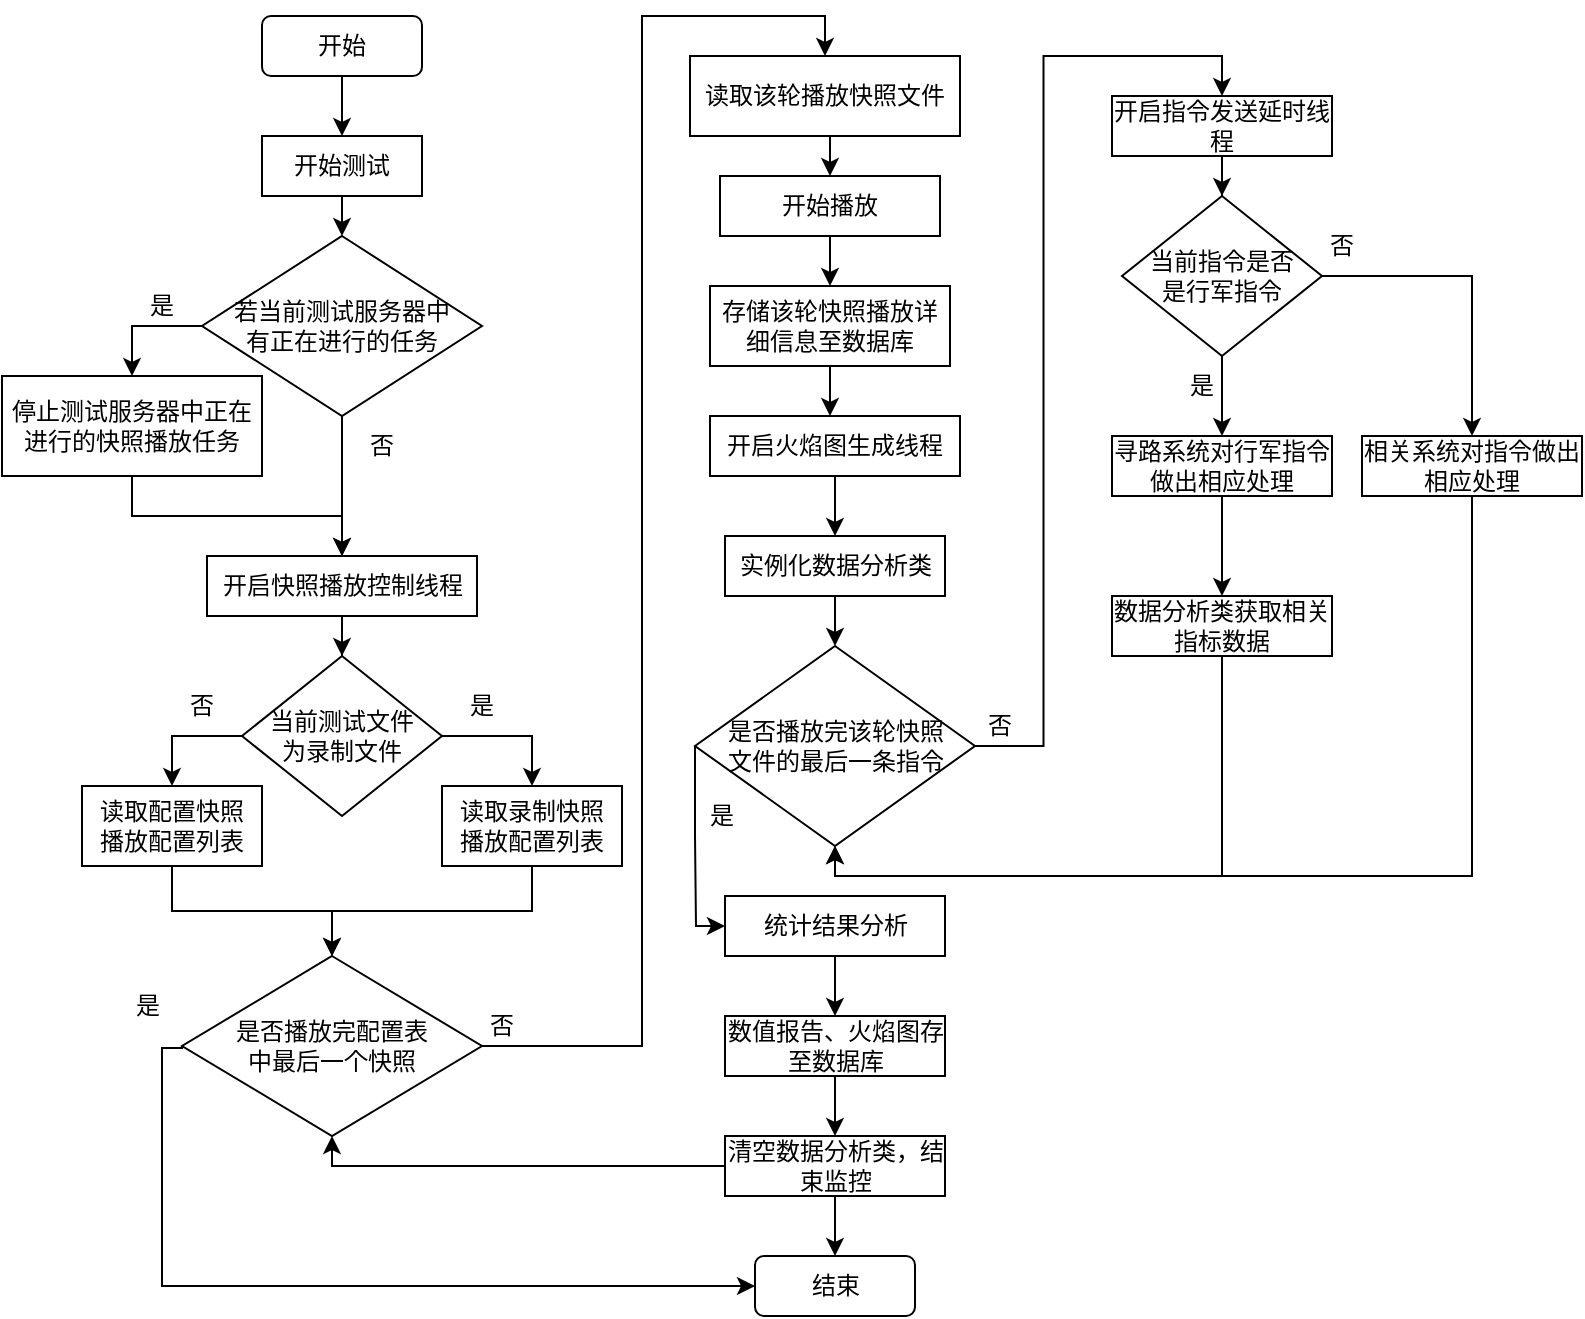 <mxfile version="20.8.20" type="github">
  <diagram name="第 1 页" id="VOTizrcGuPGLZHzvORkb">
    <mxGraphModel dx="989" dy="549" grid="1" gridSize="10" guides="1" tooltips="1" connect="1" arrows="1" fold="1" page="1" pageScale="1" pageWidth="827" pageHeight="1169" math="0" shadow="0">
      <root>
        <mxCell id="0" />
        <mxCell id="1" parent="0" />
        <mxCell id="c8H1QGdXv_rYbwhzCvip-1" style="edgeStyle=orthogonalEdgeStyle;rounded=0;orthogonalLoop=1;jettySize=auto;html=1;entryX=0.5;entryY=0;entryDx=0;entryDy=0;" edge="1" parent="1" source="c8H1QGdXv_rYbwhzCvip-2" target="c8H1QGdXv_rYbwhzCvip-4">
          <mxGeometry relative="1" as="geometry" />
        </mxCell>
        <mxCell id="c8H1QGdXv_rYbwhzCvip-2" value="开始" style="rounded=1;whiteSpace=wrap;html=1;fontSize=12;glass=0;strokeWidth=1;shadow=0;" vertex="1" parent="1">
          <mxGeometry x="190" y="60" width="80" height="30" as="geometry" />
        </mxCell>
        <mxCell id="c8H1QGdXv_rYbwhzCvip-3" style="edgeStyle=orthogonalEdgeStyle;rounded=0;orthogonalLoop=1;jettySize=auto;html=1;exitX=0.5;exitY=1;exitDx=0;exitDy=0;entryX=0.5;entryY=0;entryDx=0;entryDy=0;" edge="1" parent="1" source="c8H1QGdXv_rYbwhzCvip-4" target="c8H1QGdXv_rYbwhzCvip-46">
          <mxGeometry relative="1" as="geometry" />
        </mxCell>
        <mxCell id="c8H1QGdXv_rYbwhzCvip-4" value="开始测试" style="rounded=0;whiteSpace=wrap;html=1;" vertex="1" parent="1">
          <mxGeometry x="190" y="120" width="80" height="30" as="geometry" />
        </mxCell>
        <mxCell id="c8H1QGdXv_rYbwhzCvip-5" style="edgeStyle=orthogonalEdgeStyle;rounded=0;orthogonalLoop=1;jettySize=auto;html=1;exitX=0.5;exitY=1;exitDx=0;exitDy=0;" edge="1" parent="1" source="c8H1QGdXv_rYbwhzCvip-6" target="c8H1QGdXv_rYbwhzCvip-8">
          <mxGeometry relative="1" as="geometry">
            <Array as="points">
              <mxPoint x="125" y="310" />
              <mxPoint x="230" y="310" />
            </Array>
          </mxGeometry>
        </mxCell>
        <mxCell id="c8H1QGdXv_rYbwhzCvip-6" value="停止测试服务器中正在进行的快照播放任务" style="rounded=0;whiteSpace=wrap;html=1;" vertex="1" parent="1">
          <mxGeometry x="60" y="240" width="130" height="50" as="geometry" />
        </mxCell>
        <mxCell id="c8H1QGdXv_rYbwhzCvip-7" style="edgeStyle=orthogonalEdgeStyle;rounded=0;orthogonalLoop=1;jettySize=auto;html=1;entryX=0.5;entryY=0;entryDx=0;entryDy=0;" edge="1" parent="1" source="c8H1QGdXv_rYbwhzCvip-8" target="c8H1QGdXv_rYbwhzCvip-49">
          <mxGeometry relative="1" as="geometry" />
        </mxCell>
        <mxCell id="c8H1QGdXv_rYbwhzCvip-8" value="开启快照播放控制线程" style="rounded=0;whiteSpace=wrap;html=1;" vertex="1" parent="1">
          <mxGeometry x="162.5" y="330" width="135" height="30" as="geometry" />
        </mxCell>
        <mxCell id="c8H1QGdXv_rYbwhzCvip-9" style="edgeStyle=orthogonalEdgeStyle;rounded=0;orthogonalLoop=1;jettySize=auto;html=1;entryX=0.5;entryY=0;entryDx=0;entryDy=0;exitX=1;exitY=0.5;exitDx=0;exitDy=0;" edge="1" parent="1" source="c8H1QGdXv_rYbwhzCvip-10" target="c8H1QGdXv_rYbwhzCvip-14">
          <mxGeometry relative="1" as="geometry">
            <Array as="points">
              <mxPoint x="380" y="575" />
              <mxPoint x="380" y="60" />
              <mxPoint x="471" y="60" />
            </Array>
          </mxGeometry>
        </mxCell>
        <mxCell id="c8H1QGdXv_rYbwhzCvip-52" style="edgeStyle=orthogonalEdgeStyle;rounded=0;orthogonalLoop=1;jettySize=auto;html=1;exitX=0;exitY=0.5;exitDx=0;exitDy=0;entryX=0;entryY=0.5;entryDx=0;entryDy=0;" edge="1" parent="1" source="c8H1QGdXv_rYbwhzCvip-10" target="c8H1QGdXv_rYbwhzCvip-43">
          <mxGeometry relative="1" as="geometry">
            <Array as="points">
              <mxPoint x="150" y="575" />
              <mxPoint x="150" y="576" />
              <mxPoint x="140" y="576" />
              <mxPoint x="140" y="695" />
            </Array>
          </mxGeometry>
        </mxCell>
        <mxCell id="c8H1QGdXv_rYbwhzCvip-10" value="是否播放完配置表&lt;br&gt;中最后一个快照" style="rhombus;whiteSpace=wrap;html=1;" vertex="1" parent="1">
          <mxGeometry x="150" y="530" width="150" height="90" as="geometry" />
        </mxCell>
        <mxCell id="c8H1QGdXv_rYbwhzCvip-11" style="edgeStyle=orthogonalEdgeStyle;rounded=0;orthogonalLoop=1;jettySize=auto;html=1;entryX=0.5;entryY=0;entryDx=0;entryDy=0;" edge="1" parent="1" source="c8H1QGdXv_rYbwhzCvip-12" target="c8H1QGdXv_rYbwhzCvip-20">
          <mxGeometry relative="1" as="geometry" />
        </mxCell>
        <mxCell id="c8H1QGdXv_rYbwhzCvip-12" value="开始播放" style="rounded=0;whiteSpace=wrap;html=1;" vertex="1" parent="1">
          <mxGeometry x="419" y="140" width="110" height="30" as="geometry" />
        </mxCell>
        <mxCell id="c8H1QGdXv_rYbwhzCvip-13" style="edgeStyle=orthogonalEdgeStyle;rounded=0;orthogonalLoop=1;jettySize=auto;html=1;entryX=0.5;entryY=0;entryDx=0;entryDy=0;" edge="1" parent="1" source="c8H1QGdXv_rYbwhzCvip-14" target="c8H1QGdXv_rYbwhzCvip-12">
          <mxGeometry relative="1" as="geometry">
            <Array as="points">
              <mxPoint x="475" y="80" />
              <mxPoint x="475" y="80" />
            </Array>
          </mxGeometry>
        </mxCell>
        <mxCell id="c8H1QGdXv_rYbwhzCvip-14" value="读取该轮播放快照文件" style="rounded=0;whiteSpace=wrap;html=1;" vertex="1" parent="1">
          <mxGeometry x="404" y="80" width="135" height="40" as="geometry" />
        </mxCell>
        <mxCell id="c8H1QGdXv_rYbwhzCvip-15" style="edgeStyle=orthogonalEdgeStyle;rounded=0;orthogonalLoop=1;jettySize=auto;html=1;entryX=0.5;entryY=0;entryDx=0;entryDy=0;" edge="1" parent="1" source="c8H1QGdXv_rYbwhzCvip-16" target="c8H1QGdXv_rYbwhzCvip-10">
          <mxGeometry relative="1" as="geometry" />
        </mxCell>
        <mxCell id="c8H1QGdXv_rYbwhzCvip-16" value="读取配置快照&lt;br&gt;播放配置列表" style="rounded=0;whiteSpace=wrap;html=1;" vertex="1" parent="1">
          <mxGeometry x="100" y="445" width="90" height="40" as="geometry" />
        </mxCell>
        <mxCell id="c8H1QGdXv_rYbwhzCvip-17" style="edgeStyle=orthogonalEdgeStyle;rounded=0;orthogonalLoop=1;jettySize=auto;html=1;" edge="1" parent="1" source="c8H1QGdXv_rYbwhzCvip-18" target="c8H1QGdXv_rYbwhzCvip-10">
          <mxGeometry relative="1" as="geometry" />
        </mxCell>
        <mxCell id="c8H1QGdXv_rYbwhzCvip-18" value="读取录制快照&lt;br&gt;播放配置列表" style="rounded=0;whiteSpace=wrap;html=1;" vertex="1" parent="1">
          <mxGeometry x="280" y="445" width="90" height="40" as="geometry" />
        </mxCell>
        <mxCell id="c8H1QGdXv_rYbwhzCvip-19" style="edgeStyle=orthogonalEdgeStyle;rounded=0;orthogonalLoop=1;jettySize=auto;html=1;" edge="1" parent="1" source="c8H1QGdXv_rYbwhzCvip-20" target="c8H1QGdXv_rYbwhzCvip-22">
          <mxGeometry relative="1" as="geometry">
            <Array as="points">
              <mxPoint x="475" y="280" />
              <mxPoint x="475" y="280" />
            </Array>
          </mxGeometry>
        </mxCell>
        <mxCell id="c8H1QGdXv_rYbwhzCvip-20" value="存储该轮快照播放详细信息至数据库" style="rounded=0;whiteSpace=wrap;html=1;" vertex="1" parent="1">
          <mxGeometry x="414" y="195" width="120" height="40" as="geometry" />
        </mxCell>
        <mxCell id="c8H1QGdXv_rYbwhzCvip-54" style="edgeStyle=orthogonalEdgeStyle;rounded=0;orthogonalLoop=1;jettySize=auto;html=1;" edge="1" parent="1" source="c8H1QGdXv_rYbwhzCvip-22" target="c8H1QGdXv_rYbwhzCvip-29">
          <mxGeometry relative="1" as="geometry" />
        </mxCell>
        <mxCell id="c8H1QGdXv_rYbwhzCvip-22" value="开启火焰图生成线程" style="rounded=0;whiteSpace=wrap;html=1;" vertex="1" parent="1">
          <mxGeometry x="414" y="260" width="125" height="30" as="geometry" />
        </mxCell>
        <mxCell id="c8H1QGdXv_rYbwhzCvip-23" style="edgeStyle=orthogonalEdgeStyle;rounded=0;orthogonalLoop=1;jettySize=auto;html=1;entryX=0.5;entryY=0;entryDx=0;entryDy=0;exitX=1;exitY=0.5;exitDx=0;exitDy=0;" edge="1" parent="1" source="c8H1QGdXv_rYbwhzCvip-25" target="c8H1QGdXv_rYbwhzCvip-27">
          <mxGeometry relative="1" as="geometry">
            <mxPoint x="550" y="420" as="sourcePoint" />
          </mxGeometry>
        </mxCell>
        <mxCell id="c8H1QGdXv_rYbwhzCvip-24" style="edgeStyle=orthogonalEdgeStyle;rounded=0;orthogonalLoop=1;jettySize=auto;html=1;entryX=0;entryY=0.5;entryDx=0;entryDy=0;exitX=0;exitY=0.5;exitDx=0;exitDy=0;" edge="1" parent="1" source="c8H1QGdXv_rYbwhzCvip-25" target="c8H1QGdXv_rYbwhzCvip-38">
          <mxGeometry relative="1" as="geometry">
            <mxPoint x="510" y="900" as="targetPoint" />
            <Array as="points">
              <mxPoint x="407" y="470" />
              <mxPoint x="407" y="515" />
            </Array>
          </mxGeometry>
        </mxCell>
        <mxCell id="c8H1QGdXv_rYbwhzCvip-25" value="是否播放完该轮快照&lt;br&gt;文件的最后一条指令" style="rhombus;whiteSpace=wrap;html=1;" vertex="1" parent="1">
          <mxGeometry x="406.5" y="375" width="140" height="100" as="geometry" />
        </mxCell>
        <mxCell id="c8H1QGdXv_rYbwhzCvip-55" style="edgeStyle=orthogonalEdgeStyle;rounded=0;orthogonalLoop=1;jettySize=auto;html=1;" edge="1" parent="1" source="c8H1QGdXv_rYbwhzCvip-27" target="c8H1QGdXv_rYbwhzCvip-32">
          <mxGeometry relative="1" as="geometry" />
        </mxCell>
        <mxCell id="c8H1QGdXv_rYbwhzCvip-27" value="开启指令发送延时线程" style="rounded=0;whiteSpace=wrap;html=1;" vertex="1" parent="1">
          <mxGeometry x="615" y="100" width="110" height="30" as="geometry" />
        </mxCell>
        <mxCell id="c8H1QGdXv_rYbwhzCvip-53" style="edgeStyle=orthogonalEdgeStyle;rounded=0;orthogonalLoop=1;jettySize=auto;html=1;entryX=0.5;entryY=0;entryDx=0;entryDy=0;" edge="1" parent="1" source="c8H1QGdXv_rYbwhzCvip-29" target="c8H1QGdXv_rYbwhzCvip-25">
          <mxGeometry relative="1" as="geometry" />
        </mxCell>
        <mxCell id="c8H1QGdXv_rYbwhzCvip-29" value="实例化数据分析类" style="rounded=0;whiteSpace=wrap;html=1;" vertex="1" parent="1">
          <mxGeometry x="421.5" y="320" width="110" height="30" as="geometry" />
        </mxCell>
        <mxCell id="c8H1QGdXv_rYbwhzCvip-30" style="edgeStyle=orthogonalEdgeStyle;rounded=0;orthogonalLoop=1;jettySize=auto;html=1;" edge="1" parent="1" source="c8H1QGdXv_rYbwhzCvip-32" target="c8H1QGdXv_rYbwhzCvip-34">
          <mxGeometry relative="1" as="geometry">
            <Array as="points">
              <mxPoint x="670" y="260" />
              <mxPoint x="670" y="260" />
            </Array>
          </mxGeometry>
        </mxCell>
        <mxCell id="c8H1QGdXv_rYbwhzCvip-31" style="edgeStyle=orthogonalEdgeStyle;rounded=0;orthogonalLoop=1;jettySize=auto;html=1;entryX=0.5;entryY=0;entryDx=0;entryDy=0;exitX=1;exitY=0.5;exitDx=0;exitDy=0;" edge="1" parent="1" source="c8H1QGdXv_rYbwhzCvip-32" target="c8H1QGdXv_rYbwhzCvip-50">
          <mxGeometry relative="1" as="geometry" />
        </mxCell>
        <mxCell id="c8H1QGdXv_rYbwhzCvip-32" value="当前指令是否&lt;br&gt;是行军指令" style="rhombus;whiteSpace=wrap;html=1;" vertex="1" parent="1">
          <mxGeometry x="620" y="150" width="100" height="80" as="geometry" />
        </mxCell>
        <mxCell id="c8H1QGdXv_rYbwhzCvip-33" style="edgeStyle=orthogonalEdgeStyle;rounded=0;orthogonalLoop=1;jettySize=auto;html=1;entryX=0.5;entryY=0;entryDx=0;entryDy=0;" edge="1" parent="1" source="c8H1QGdXv_rYbwhzCvip-34" target="c8H1QGdXv_rYbwhzCvip-36">
          <mxGeometry relative="1" as="geometry">
            <Array as="points">
              <mxPoint x="670" y="285" />
              <mxPoint x="670" y="370" />
            </Array>
          </mxGeometry>
        </mxCell>
        <mxCell id="c8H1QGdXv_rYbwhzCvip-34" value="寻路系统对行军指令做出相应处理" style="rounded=0;whiteSpace=wrap;html=1;" vertex="1" parent="1">
          <mxGeometry x="615" y="270" width="110" height="30" as="geometry" />
        </mxCell>
        <mxCell id="c8H1QGdXv_rYbwhzCvip-35" style="edgeStyle=orthogonalEdgeStyle;rounded=0;orthogonalLoop=1;jettySize=auto;html=1;entryX=0.5;entryY=1;entryDx=0;entryDy=0;" edge="1" parent="1" source="c8H1QGdXv_rYbwhzCvip-36" target="c8H1QGdXv_rYbwhzCvip-25">
          <mxGeometry relative="1" as="geometry">
            <mxPoint x="550" y="360" as="targetPoint" />
            <Array as="points">
              <mxPoint x="670" y="490" />
              <mxPoint x="477" y="490" />
            </Array>
          </mxGeometry>
        </mxCell>
        <mxCell id="c8H1QGdXv_rYbwhzCvip-36" value="数据分析类获取相关指标数据" style="rounded=0;whiteSpace=wrap;html=1;" vertex="1" parent="1">
          <mxGeometry x="615" y="350" width="110" height="30" as="geometry" />
        </mxCell>
        <mxCell id="c8H1QGdXv_rYbwhzCvip-37" style="edgeStyle=orthogonalEdgeStyle;rounded=0;orthogonalLoop=1;jettySize=auto;html=1;" edge="1" parent="1" source="c8H1QGdXv_rYbwhzCvip-38" target="c8H1QGdXv_rYbwhzCvip-40">
          <mxGeometry relative="1" as="geometry" />
        </mxCell>
        <mxCell id="c8H1QGdXv_rYbwhzCvip-38" value="统计结果分析" style="rounded=0;whiteSpace=wrap;html=1;" vertex="1" parent="1">
          <mxGeometry x="421.5" y="500" width="110" height="30" as="geometry" />
        </mxCell>
        <mxCell id="c8H1QGdXv_rYbwhzCvip-39" style="edgeStyle=orthogonalEdgeStyle;rounded=0;orthogonalLoop=1;jettySize=auto;html=1;entryX=0.5;entryY=0;entryDx=0;entryDy=0;" edge="1" parent="1" source="c8H1QGdXv_rYbwhzCvip-40" target="c8H1QGdXv_rYbwhzCvip-42">
          <mxGeometry relative="1" as="geometry" />
        </mxCell>
        <mxCell id="c8H1QGdXv_rYbwhzCvip-40" value="数值报告、火焰图存至数据库" style="rounded=0;whiteSpace=wrap;html=1;" vertex="1" parent="1">
          <mxGeometry x="421.5" y="560" width="110" height="30" as="geometry" />
        </mxCell>
        <mxCell id="c8H1QGdXv_rYbwhzCvip-41" style="edgeStyle=orthogonalEdgeStyle;rounded=0;orthogonalLoop=1;jettySize=auto;html=1;entryX=0.5;entryY=0;entryDx=0;entryDy=0;" edge="1" parent="1" source="c8H1QGdXv_rYbwhzCvip-42" target="c8H1QGdXv_rYbwhzCvip-43">
          <mxGeometry relative="1" as="geometry" />
        </mxCell>
        <mxCell id="c8H1QGdXv_rYbwhzCvip-66" style="edgeStyle=orthogonalEdgeStyle;rounded=0;orthogonalLoop=1;jettySize=auto;html=1;entryX=0.5;entryY=1;entryDx=0;entryDy=0;exitX=0;exitY=0.5;exitDx=0;exitDy=0;" edge="1" parent="1" source="c8H1QGdXv_rYbwhzCvip-42" target="c8H1QGdXv_rYbwhzCvip-10">
          <mxGeometry relative="1" as="geometry">
            <Array as="points">
              <mxPoint x="225" y="635" />
            </Array>
          </mxGeometry>
        </mxCell>
        <mxCell id="c8H1QGdXv_rYbwhzCvip-42" value="清空数据分析类，结束监控" style="rounded=0;whiteSpace=wrap;html=1;" vertex="1" parent="1">
          <mxGeometry x="421.5" y="620" width="110" height="30" as="geometry" />
        </mxCell>
        <mxCell id="c8H1QGdXv_rYbwhzCvip-43" value="结束" style="rounded=1;whiteSpace=wrap;html=1;fontSize=12;glass=0;strokeWidth=1;shadow=0;" vertex="1" parent="1">
          <mxGeometry x="436.5" y="680" width="80" height="30" as="geometry" />
        </mxCell>
        <mxCell id="c8H1QGdXv_rYbwhzCvip-44" style="edgeStyle=orthogonalEdgeStyle;rounded=0;orthogonalLoop=1;jettySize=auto;html=1;entryX=0.5;entryY=0;entryDx=0;entryDy=0;exitX=0;exitY=0.5;exitDx=0;exitDy=0;" edge="1" parent="1" source="c8H1QGdXv_rYbwhzCvip-46" target="c8H1QGdXv_rYbwhzCvip-6">
          <mxGeometry relative="1" as="geometry" />
        </mxCell>
        <mxCell id="c8H1QGdXv_rYbwhzCvip-45" style="edgeStyle=orthogonalEdgeStyle;rounded=0;orthogonalLoop=1;jettySize=auto;html=1;" edge="1" parent="1" source="c8H1QGdXv_rYbwhzCvip-46" target="c8H1QGdXv_rYbwhzCvip-8">
          <mxGeometry relative="1" as="geometry" />
        </mxCell>
        <mxCell id="c8H1QGdXv_rYbwhzCvip-46" value="若当前测试服务器中&lt;br&gt;有正在进行的任务" style="rhombus;whiteSpace=wrap;html=1;" vertex="1" parent="1">
          <mxGeometry x="160" y="170" width="140" height="90" as="geometry" />
        </mxCell>
        <mxCell id="c8H1QGdXv_rYbwhzCvip-47" style="edgeStyle=orthogonalEdgeStyle;rounded=0;orthogonalLoop=1;jettySize=auto;html=1;entryX=0.5;entryY=0;entryDx=0;entryDy=0;" edge="1" parent="1" source="c8H1QGdXv_rYbwhzCvip-49" target="c8H1QGdXv_rYbwhzCvip-18">
          <mxGeometry relative="1" as="geometry">
            <Array as="points">
              <mxPoint x="325" y="420" />
            </Array>
          </mxGeometry>
        </mxCell>
        <mxCell id="c8H1QGdXv_rYbwhzCvip-48" style="edgeStyle=orthogonalEdgeStyle;rounded=0;orthogonalLoop=1;jettySize=auto;html=1;entryX=0.5;entryY=0;entryDx=0;entryDy=0;exitX=0;exitY=0.5;exitDx=0;exitDy=0;" edge="1" parent="1" source="c8H1QGdXv_rYbwhzCvip-49" target="c8H1QGdXv_rYbwhzCvip-16">
          <mxGeometry relative="1" as="geometry" />
        </mxCell>
        <mxCell id="c8H1QGdXv_rYbwhzCvip-49" value="当前测试文件&lt;br&gt;为录制文件" style="rhombus;whiteSpace=wrap;html=1;" vertex="1" parent="1">
          <mxGeometry x="180" y="380" width="100" height="80" as="geometry" />
        </mxCell>
        <mxCell id="c8H1QGdXv_rYbwhzCvip-51" style="edgeStyle=orthogonalEdgeStyle;rounded=0;orthogonalLoop=1;jettySize=auto;html=1;entryX=0.5;entryY=1;entryDx=0;entryDy=0;" edge="1" parent="1" source="c8H1QGdXv_rYbwhzCvip-50" target="c8H1QGdXv_rYbwhzCvip-25">
          <mxGeometry relative="1" as="geometry">
            <mxPoint x="550" y="460" as="targetPoint" />
            <Array as="points">
              <mxPoint x="795" y="490" />
              <mxPoint x="477" y="490" />
            </Array>
          </mxGeometry>
        </mxCell>
        <mxCell id="c8H1QGdXv_rYbwhzCvip-50" value="相关系统对指令做出相应处理" style="rounded=0;whiteSpace=wrap;html=1;" vertex="1" parent="1">
          <mxGeometry x="740" y="270" width="110" height="30" as="geometry" />
        </mxCell>
        <mxCell id="c8H1QGdXv_rYbwhzCvip-56" value="是" style="text;html=1;strokeColor=none;fillColor=none;align=center;verticalAlign=middle;whiteSpace=wrap;rounded=0;" vertex="1" parent="1">
          <mxGeometry x="110" y="190" width="60" height="30" as="geometry" />
        </mxCell>
        <mxCell id="c8H1QGdXv_rYbwhzCvip-57" value="否" style="text;html=1;strokeColor=none;fillColor=none;align=center;verticalAlign=middle;whiteSpace=wrap;rounded=0;" vertex="1" parent="1">
          <mxGeometry x="220" y="260" width="60" height="30" as="geometry" />
        </mxCell>
        <mxCell id="c8H1QGdXv_rYbwhzCvip-58" value="是" style="text;html=1;strokeColor=none;fillColor=none;align=center;verticalAlign=middle;whiteSpace=wrap;rounded=0;" vertex="1" parent="1">
          <mxGeometry x="270" y="390" width="60" height="30" as="geometry" />
        </mxCell>
        <mxCell id="c8H1QGdXv_rYbwhzCvip-59" value="否" style="text;html=1;strokeColor=none;fillColor=none;align=center;verticalAlign=middle;whiteSpace=wrap;rounded=0;" vertex="1" parent="1">
          <mxGeometry x="130" y="390" width="60" height="30" as="geometry" />
        </mxCell>
        <mxCell id="c8H1QGdXv_rYbwhzCvip-60" value="是" style="text;html=1;strokeColor=none;fillColor=none;align=center;verticalAlign=middle;whiteSpace=wrap;rounded=0;" vertex="1" parent="1">
          <mxGeometry x="102.5" y="540" width="60" height="30" as="geometry" />
        </mxCell>
        <mxCell id="c8H1QGdXv_rYbwhzCvip-61" value="否" style="text;html=1;strokeColor=none;fillColor=none;align=center;verticalAlign=middle;whiteSpace=wrap;rounded=0;" vertex="1" parent="1">
          <mxGeometry x="280" y="550" width="60" height="30" as="geometry" />
        </mxCell>
        <mxCell id="c8H1QGdXv_rYbwhzCvip-62" value="是" style="text;html=1;strokeColor=none;fillColor=none;align=center;verticalAlign=middle;whiteSpace=wrap;rounded=0;" vertex="1" parent="1">
          <mxGeometry x="390" y="445" width="60" height="30" as="geometry" />
        </mxCell>
        <mxCell id="c8H1QGdXv_rYbwhzCvip-63" value="否" style="text;html=1;strokeColor=none;fillColor=none;align=center;verticalAlign=middle;whiteSpace=wrap;rounded=0;" vertex="1" parent="1">
          <mxGeometry x="529" y="400" width="60" height="30" as="geometry" />
        </mxCell>
        <mxCell id="c8H1QGdXv_rYbwhzCvip-64" value="是" style="text;html=1;strokeColor=none;fillColor=none;align=center;verticalAlign=middle;whiteSpace=wrap;rounded=0;" vertex="1" parent="1">
          <mxGeometry x="630" y="230" width="60" height="30" as="geometry" />
        </mxCell>
        <mxCell id="c8H1QGdXv_rYbwhzCvip-65" value="否" style="text;html=1;strokeColor=none;fillColor=none;align=center;verticalAlign=middle;whiteSpace=wrap;rounded=0;" vertex="1" parent="1">
          <mxGeometry x="700" y="160" width="60" height="30" as="geometry" />
        </mxCell>
      </root>
    </mxGraphModel>
  </diagram>
</mxfile>
